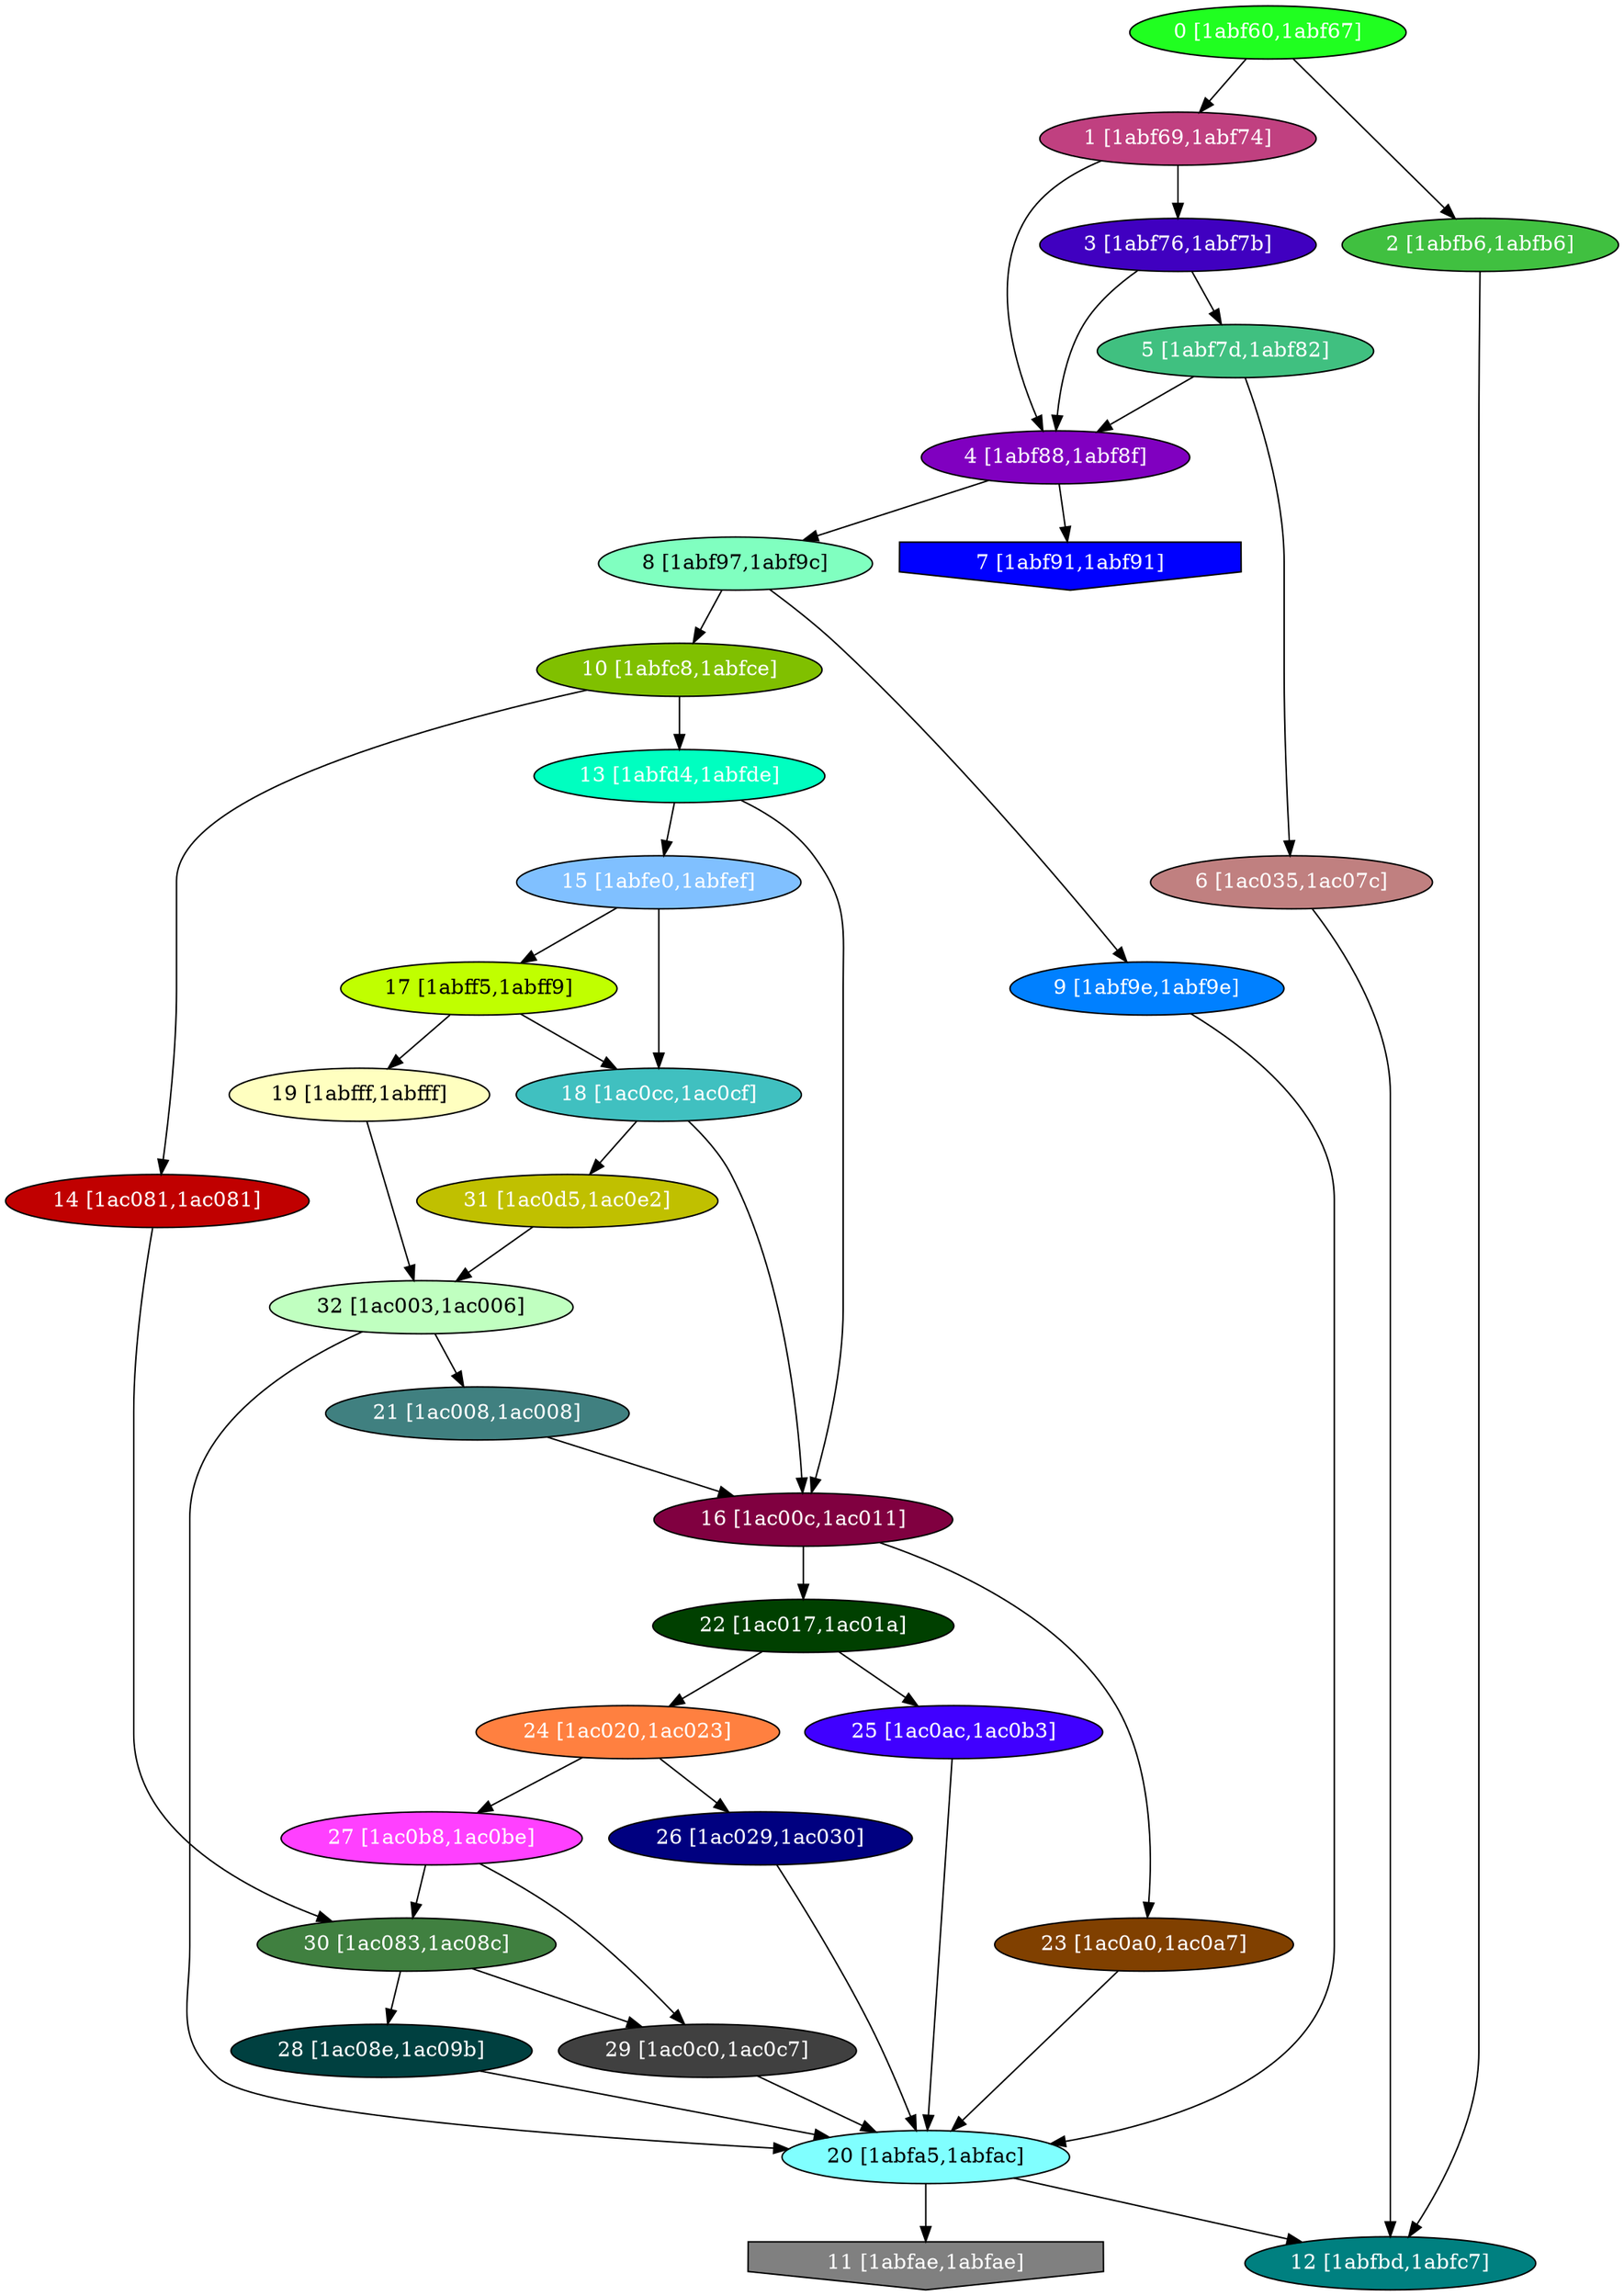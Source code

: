 diGraph libnss3{
	libnss3_0  [style=filled fillcolor="#20FF20" fontcolor="#ffffff" shape=oval label="0 [1abf60,1abf67]"]
	libnss3_1  [style=filled fillcolor="#C04080" fontcolor="#ffffff" shape=oval label="1 [1abf69,1abf74]"]
	libnss3_2  [style=filled fillcolor="#40C040" fontcolor="#ffffff" shape=oval label="2 [1abfb6,1abfb6]"]
	libnss3_3  [style=filled fillcolor="#4000C0" fontcolor="#ffffff" shape=oval label="3 [1abf76,1abf7b]"]
	libnss3_4  [style=filled fillcolor="#8000C0" fontcolor="#ffffff" shape=oval label="4 [1abf88,1abf8f]"]
	libnss3_5  [style=filled fillcolor="#40C080" fontcolor="#ffffff" shape=oval label="5 [1abf7d,1abf82]"]
	libnss3_6  [style=filled fillcolor="#C08080" fontcolor="#ffffff" shape=oval label="6 [1ac035,1ac07c]"]
	libnss3_7  [style=filled fillcolor="#0000FF" fontcolor="#ffffff" shape=invhouse label="7 [1abf91,1abf91]"]
	libnss3_8  [style=filled fillcolor="#80FFC0" fontcolor="#000000" shape=oval label="8 [1abf97,1abf9c]"]
	libnss3_9  [style=filled fillcolor="#0080FF" fontcolor="#ffffff" shape=oval label="9 [1abf9e,1abf9e]"]
	libnss3_a  [style=filled fillcolor="#80C000" fontcolor="#ffffff" shape=oval label="10 [1abfc8,1abfce]"]
	libnss3_b  [style=filled fillcolor="#808080" fontcolor="#ffffff" shape=invhouse label="11 [1abfae,1abfae]"]
	libnss3_c  [style=filled fillcolor="#008080" fontcolor="#ffffff" shape=oval label="12 [1abfbd,1abfc7]"]
	libnss3_d  [style=filled fillcolor="#00FFC0" fontcolor="#ffffff" shape=oval label="13 [1abfd4,1abfde]"]
	libnss3_e  [style=filled fillcolor="#C00000" fontcolor="#ffffff" shape=oval label="14 [1ac081,1ac081]"]
	libnss3_f  [style=filled fillcolor="#80C0FF" fontcolor="#ffffff" shape=oval label="15 [1abfe0,1abfef]"]
	libnss3_10  [style=filled fillcolor="#800040" fontcolor="#ffffff" shape=oval label="16 [1ac00c,1ac011]"]
	libnss3_11  [style=filled fillcolor="#C0FF00" fontcolor="#000000" shape=oval label="17 [1abff5,1abff9]"]
	libnss3_12  [style=filled fillcolor="#40C0C0" fontcolor="#ffffff" shape=oval label="18 [1ac0cc,1ac0cf]"]
	libnss3_13  [style=filled fillcolor="#FFFFC0" fontcolor="#000000" shape=oval label="19 [1abfff,1abfff]"]
	libnss3_14  [style=filled fillcolor="#80FFFF" fontcolor="#000000" shape=oval label="20 [1abfa5,1abfac]"]
	libnss3_15  [style=filled fillcolor="#408080" fontcolor="#ffffff" shape=oval label="21 [1ac008,1ac008]"]
	libnss3_16  [style=filled fillcolor="#004000" fontcolor="#ffffff" shape=oval label="22 [1ac017,1ac01a]"]
	libnss3_17  [style=filled fillcolor="#804000" fontcolor="#ffffff" shape=oval label="23 [1ac0a0,1ac0a7]"]
	libnss3_18  [style=filled fillcolor="#FF8040" fontcolor="#ffffff" shape=oval label="24 [1ac020,1ac023]"]
	libnss3_19  [style=filled fillcolor="#4000FF" fontcolor="#ffffff" shape=oval label="25 [1ac0ac,1ac0b3]"]
	libnss3_1a  [style=filled fillcolor="#000080" fontcolor="#ffffff" shape=oval label="26 [1ac029,1ac030]"]
	libnss3_1b  [style=filled fillcolor="#FF40FF" fontcolor="#ffffff" shape=oval label="27 [1ac0b8,1ac0be]"]
	libnss3_1c  [style=filled fillcolor="#004040" fontcolor="#ffffff" shape=oval label="28 [1ac08e,1ac09b]"]
	libnss3_1d  [style=filled fillcolor="#404040" fontcolor="#ffffff" shape=oval label="29 [1ac0c0,1ac0c7]"]
	libnss3_1e  [style=filled fillcolor="#408040" fontcolor="#ffffff" shape=oval label="30 [1ac083,1ac08c]"]
	libnss3_1f  [style=filled fillcolor="#C0C000" fontcolor="#ffffff" shape=oval label="31 [1ac0d5,1ac0e2]"]
	libnss3_20  [style=filled fillcolor="#C0FFC0" fontcolor="#000000" shape=oval label="32 [1ac003,1ac006]"]

	libnss3_0 -> libnss3_1
	libnss3_0 -> libnss3_2
	libnss3_1 -> libnss3_3
	libnss3_1 -> libnss3_4
	libnss3_2 -> libnss3_c
	libnss3_3 -> libnss3_4
	libnss3_3 -> libnss3_5
	libnss3_4 -> libnss3_7
	libnss3_4 -> libnss3_8
	libnss3_5 -> libnss3_4
	libnss3_5 -> libnss3_6
	libnss3_6 -> libnss3_c
	libnss3_8 -> libnss3_9
	libnss3_8 -> libnss3_a
	libnss3_9 -> libnss3_14
	libnss3_a -> libnss3_d
	libnss3_a -> libnss3_e
	libnss3_d -> libnss3_f
	libnss3_d -> libnss3_10
	libnss3_e -> libnss3_1e
	libnss3_f -> libnss3_11
	libnss3_f -> libnss3_12
	libnss3_10 -> libnss3_16
	libnss3_10 -> libnss3_17
	libnss3_11 -> libnss3_12
	libnss3_11 -> libnss3_13
	libnss3_12 -> libnss3_10
	libnss3_12 -> libnss3_1f
	libnss3_13 -> libnss3_20
	libnss3_14 -> libnss3_b
	libnss3_14 -> libnss3_c
	libnss3_15 -> libnss3_10
	libnss3_16 -> libnss3_18
	libnss3_16 -> libnss3_19
	libnss3_17 -> libnss3_14
	libnss3_18 -> libnss3_1a
	libnss3_18 -> libnss3_1b
	libnss3_19 -> libnss3_14
	libnss3_1a -> libnss3_14
	libnss3_1b -> libnss3_1d
	libnss3_1b -> libnss3_1e
	libnss3_1c -> libnss3_14
	libnss3_1d -> libnss3_14
	libnss3_1e -> libnss3_1c
	libnss3_1e -> libnss3_1d
	libnss3_1f -> libnss3_20
	libnss3_20 -> libnss3_14
	libnss3_20 -> libnss3_15
}